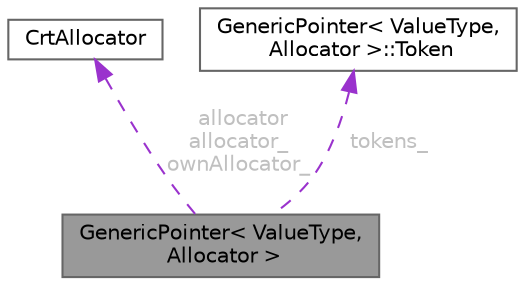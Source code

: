 digraph "GenericPointer&lt; ValueType, Allocator &gt;"
{
 // LATEX_PDF_SIZE
  bgcolor="transparent";
  edge [fontname=Helvetica,fontsize=10,labelfontname=Helvetica,labelfontsize=10];
  node [fontname=Helvetica,fontsize=10,shape=box,height=0.2,width=0.4];
  Node1 [id="Node000001",label="GenericPointer\< ValueType,\l Allocator \>",height=0.2,width=0.4,color="gray40", fillcolor="grey60", style="filled", fontcolor="black",tooltip="Represents a JSON Pointer. Use Pointer for UTF8 encoding and default allocator."];
  Node2 -> Node1 [id="edge1_Node000001_Node000002",dir="back",color="darkorchid3",style="dashed",tooltip=" ",label=" allocator\nallocator_\nownAllocator_",fontcolor="grey" ];
  Node2 [id="Node000002",label="CrtAllocator",height=0.2,width=0.4,color="gray40", fillcolor="white", style="filled",URL="$class_crt_allocator.html",tooltip="C-runtime library allocator."];
  Node3 -> Node1 [id="edge2_Node000001_Node000003",dir="back",color="darkorchid3",style="dashed",tooltip=" ",label=" tokens_",fontcolor="grey" ];
  Node3 [id="Node000003",label="GenericPointer\< ValueType,\l Allocator \>::Token",height=0.2,width=0.4,color="gray40", fillcolor="white", style="filled",URL="$struct_generic_pointer_1_1_token.html",tooltip="A token is the basic units of internal representation."];
}
